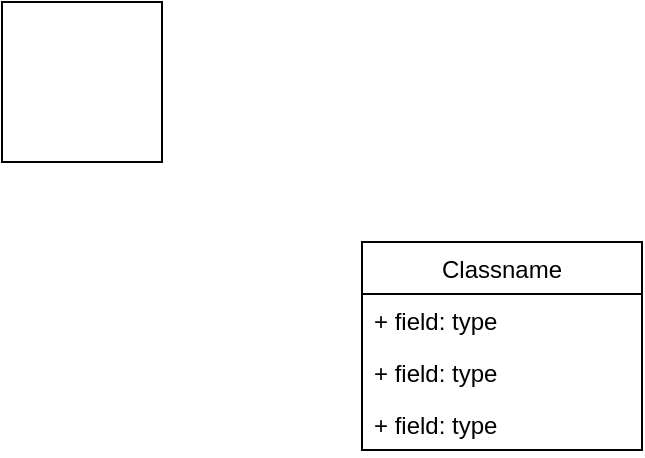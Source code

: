 <mxfile version="13.6.9" type="github">
  <diagram id="6WVzti5HgluxnsQPP9et" name="Page-1">
    <mxGraphModel dx="2062" dy="1122" grid="1" gridSize="10" guides="1" tooltips="1" connect="1" arrows="1" fold="1" page="1" pageScale="1" pageWidth="850" pageHeight="1100" math="0" shadow="0">
      <root>
        <mxCell id="0" />
        <mxCell id="1" parent="0" />
        <mxCell id="GJpKBBAPp7ycF8DbzfSW-1" value="" style="whiteSpace=wrap;html=1;aspect=fixed;" parent="1" vertex="1">
          <mxGeometry x="120" y="100" width="80" height="80" as="geometry" />
        </mxCell>
        <mxCell id="GJpKBBAPp7ycF8DbzfSW-2" value="Classname" style="swimlane;fontStyle=0;childLayout=stackLayout;horizontal=1;startSize=26;fillColor=none;horizontalStack=0;resizeParent=1;resizeParentMax=0;resizeLast=0;collapsible=1;marginBottom=0;" parent="1" vertex="1">
          <mxGeometry x="300" y="220" width="140" height="104" as="geometry" />
        </mxCell>
        <mxCell id="GJpKBBAPp7ycF8DbzfSW-3" value="+ field: type" style="text;strokeColor=none;fillColor=none;align=left;verticalAlign=top;spacingLeft=4;spacingRight=4;overflow=hidden;rotatable=0;points=[[0,0.5],[1,0.5]];portConstraint=eastwest;" parent="GJpKBBAPp7ycF8DbzfSW-2" vertex="1">
          <mxGeometry y="26" width="140" height="26" as="geometry" />
        </mxCell>
        <mxCell id="GJpKBBAPp7ycF8DbzfSW-4" value="+ field: type" style="text;strokeColor=none;fillColor=none;align=left;verticalAlign=top;spacingLeft=4;spacingRight=4;overflow=hidden;rotatable=0;points=[[0,0.5],[1,0.5]];portConstraint=eastwest;" parent="GJpKBBAPp7ycF8DbzfSW-2" vertex="1">
          <mxGeometry y="52" width="140" height="26" as="geometry" />
        </mxCell>
        <mxCell id="GJpKBBAPp7ycF8DbzfSW-5" value="+ field: type" style="text;strokeColor=none;fillColor=none;align=left;verticalAlign=top;spacingLeft=4;spacingRight=4;overflow=hidden;rotatable=0;points=[[0,0.5],[1,0.5]];portConstraint=eastwest;" parent="GJpKBBAPp7ycF8DbzfSW-2" vertex="1">
          <mxGeometry y="78" width="140" height="26" as="geometry" />
        </mxCell>
      </root>
    </mxGraphModel>
  </diagram>
</mxfile>
